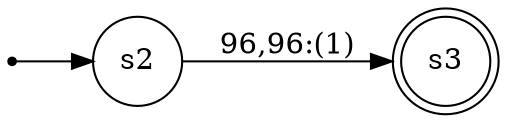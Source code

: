 
      digraph G {
        rankdir=LR;
        init [shape=point];
        node [shape = doublecircle];
        s3
        node [shape = circle];
        init -> s2;
        s2 -> s3 [label = "96,96:(1)"]}